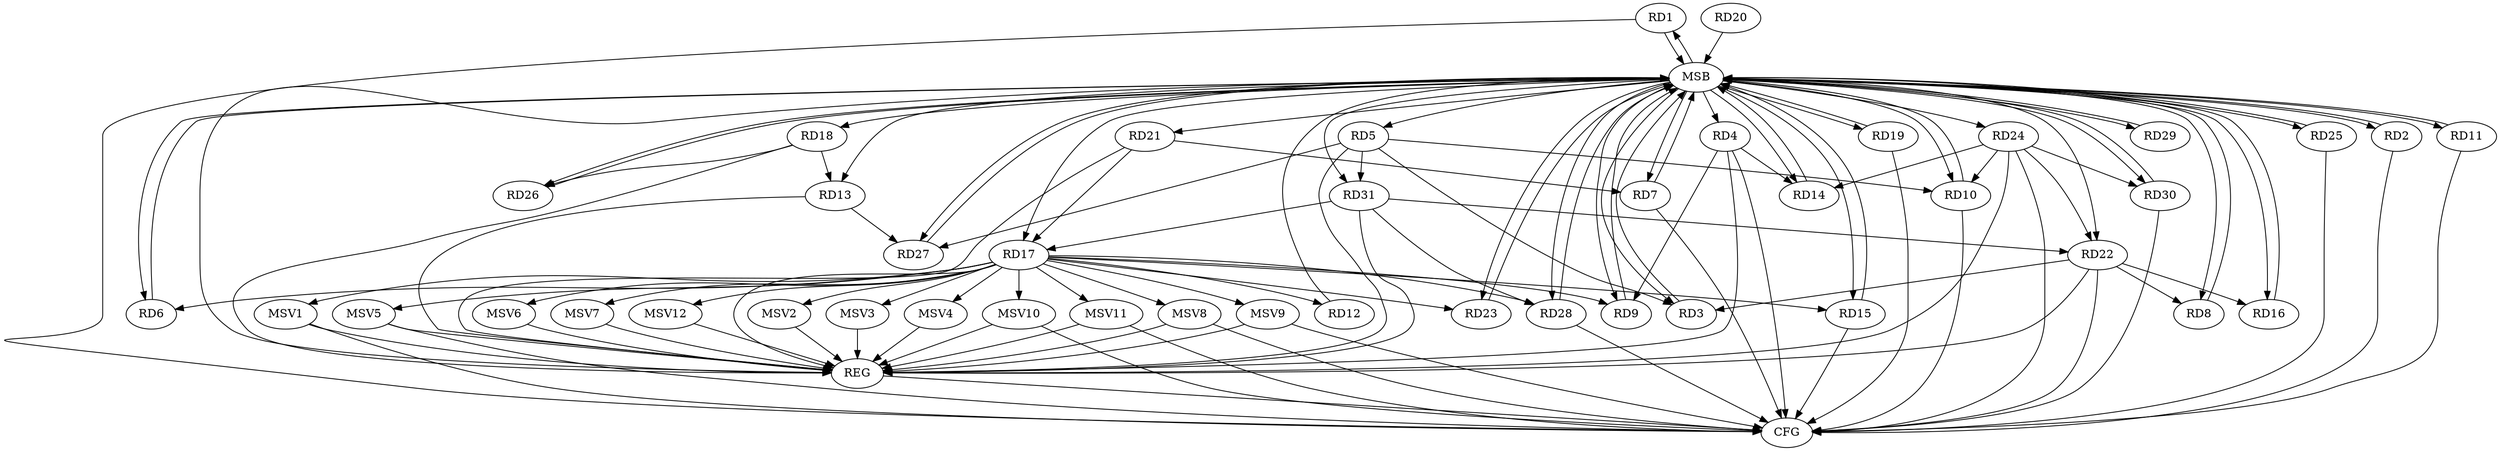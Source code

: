 strict digraph G {
  RD1 [ label="RD1" ];
  RD2 [ label="RD2" ];
  RD3 [ label="RD3" ];
  RD4 [ label="RD4" ];
  RD5 [ label="RD5" ];
  RD6 [ label="RD6" ];
  RD7 [ label="RD7" ];
  RD8 [ label="RD8" ];
  RD9 [ label="RD9" ];
  RD10 [ label="RD10" ];
  RD11 [ label="RD11" ];
  RD12 [ label="RD12" ];
  RD13 [ label="RD13" ];
  RD14 [ label="RD14" ];
  RD15 [ label="RD15" ];
  RD16 [ label="RD16" ];
  RD17 [ label="RD17" ];
  RD18 [ label="RD18" ];
  RD19 [ label="RD19" ];
  RD20 [ label="RD20" ];
  RD21 [ label="RD21" ];
  RD22 [ label="RD22" ];
  RD23 [ label="RD23" ];
  RD24 [ label="RD24" ];
  RD25 [ label="RD25" ];
  RD26 [ label="RD26" ];
  RD27 [ label="RD27" ];
  RD28 [ label="RD28" ];
  RD29 [ label="RD29" ];
  RD30 [ label="RD30" ];
  RD31 [ label="RD31" ];
  REG [ label="REG" ];
  MSB [ label="MSB" ];
  CFG [ label="CFG" ];
  MSV1 [ label="MSV1" ];
  MSV2 [ label="MSV2" ];
  MSV3 [ label="MSV3" ];
  MSV4 [ label="MSV4" ];
  MSV5 [ label="MSV5" ];
  MSV6 [ label="MSV6" ];
  MSV7 [ label="MSV7" ];
  MSV8 [ label="MSV8" ];
  MSV9 [ label="MSV9" ];
  MSV10 [ label="MSV10" ];
  MSV11 [ label="MSV11" ];
  MSV12 [ label="MSV12" ];
  RD5 -> RD3;
  RD22 -> RD3;
  RD4 -> RD9;
  RD4 -> RD14;
  RD5 -> RD10;
  RD5 -> RD27;
  RD5 -> RD31;
  RD17 -> RD6;
  RD21 -> RD7;
  RD22 -> RD8;
  RD17 -> RD9;
  RD24 -> RD10;
  RD17 -> RD12;
  RD18 -> RD13;
  RD13 -> RD27;
  RD24 -> RD14;
  RD17 -> RD15;
  RD22 -> RD16;
  RD21 -> RD17;
  RD17 -> RD23;
  RD17 -> RD28;
  RD31 -> RD17;
  RD18 -> RD26;
  RD24 -> RD22;
  RD31 -> RD22;
  RD24 -> RD30;
  RD31 -> RD28;
  RD4 -> REG;
  RD5 -> REG;
  RD13 -> REG;
  RD17 -> REG;
  RD18 -> REG;
  RD21 -> REG;
  RD22 -> REG;
  RD24 -> REG;
  RD31 -> REG;
  RD1 -> MSB;
  MSB -> RD8;
  MSB -> RD24;
  MSB -> RD26;
  MSB -> RD30;
  MSB -> REG;
  RD2 -> MSB;
  MSB -> RD7;
  MSB -> RD22;
  RD3 -> MSB;
  MSB -> RD5;
  MSB -> RD21;
  MSB -> RD27;
  MSB -> RD28;
  MSB -> RD29;
  RD6 -> MSB;
  RD7 -> MSB;
  MSB -> RD13;
  MSB -> RD14;
  MSB -> RD17;
  RD8 -> MSB;
  MSB -> RD10;
  MSB -> RD18;
  MSB -> RD23;
  RD9 -> MSB;
  MSB -> RD3;
  MSB -> RD6;
  RD10 -> MSB;
  MSB -> RD2;
  MSB -> RD19;
  RD11 -> MSB;
  MSB -> RD31;
  RD12 -> MSB;
  RD14 -> MSB;
  MSB -> RD9;
  MSB -> RD11;
  RD15 -> MSB;
  MSB -> RD4;
  MSB -> RD25;
  RD16 -> MSB;
  MSB -> RD1;
  RD19 -> MSB;
  RD20 -> MSB;
  RD23 -> MSB;
  RD25 -> MSB;
  MSB -> RD15;
  MSB -> RD16;
  RD26 -> MSB;
  RD27 -> MSB;
  RD28 -> MSB;
  RD29 -> MSB;
  RD30 -> MSB;
  RD15 -> CFG;
  RD24 -> CFG;
  RD11 -> CFG;
  RD25 -> CFG;
  RD7 -> CFG;
  RD28 -> CFG;
  RD30 -> CFG;
  RD10 -> CFG;
  RD4 -> CFG;
  RD22 -> CFG;
  RD2 -> CFG;
  RD1 -> CFG;
  RD19 -> CFG;
  REG -> CFG;
  RD17 -> MSV1;
  MSV1 -> REG;
  MSV1 -> CFG;
  RD17 -> MSV2;
  MSV2 -> REG;
  RD17 -> MSV3;
  MSV3 -> REG;
  RD17 -> MSV4;
  MSV4 -> REG;
  RD17 -> MSV5;
  MSV5 -> REG;
  MSV5 -> CFG;
  RD17 -> MSV6;
  MSV6 -> REG;
  RD17 -> MSV7;
  MSV7 -> REG;
  RD17 -> MSV8;
  MSV8 -> REG;
  MSV8 -> CFG;
  RD17 -> MSV9;
  MSV9 -> REG;
  MSV9 -> CFG;
  RD17 -> MSV10;
  RD17 -> MSV11;
  RD17 -> MSV12;
  MSV10 -> REG;
  MSV10 -> CFG;
  MSV11 -> REG;
  MSV11 -> CFG;
  MSV12 -> REG;
}
